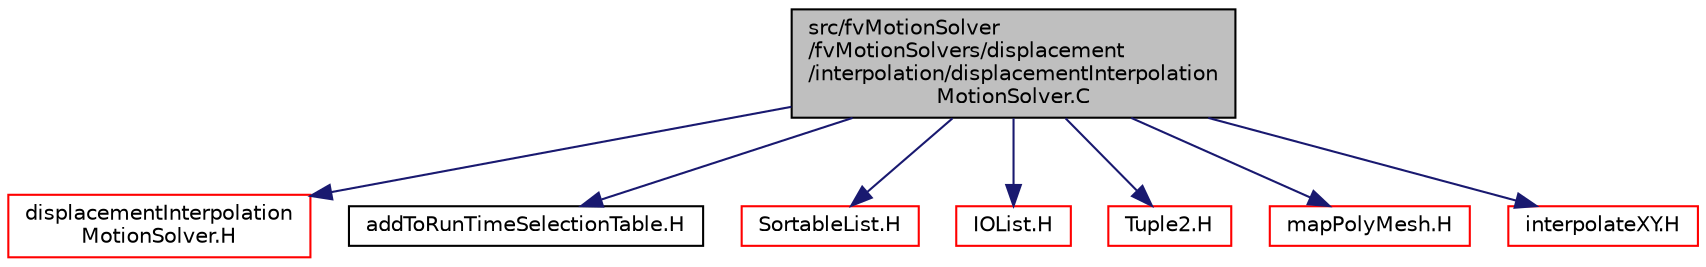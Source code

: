 digraph "src/fvMotionSolver/fvMotionSolvers/displacement/interpolation/displacementInterpolationMotionSolver.C"
{
  bgcolor="transparent";
  edge [fontname="Helvetica",fontsize="10",labelfontname="Helvetica",labelfontsize="10"];
  node [fontname="Helvetica",fontsize="10",shape=record];
  Node1 [label="src/fvMotionSolver\l/fvMotionSolvers/displacement\l/interpolation/displacementInterpolation\lMotionSolver.C",height=0.2,width=0.4,color="black", fillcolor="grey75", style="filled", fontcolor="black"];
  Node1 -> Node2 [color="midnightblue",fontsize="10",style="solid",fontname="Helvetica"];
  Node2 [label="displacementInterpolation\lMotionSolver.H",height=0.2,width=0.4,color="red",URL="$a06297.html"];
  Node1 -> Node3 [color="midnightblue",fontsize="10",style="solid",fontname="Helvetica"];
  Node3 [label="addToRunTimeSelectionTable.H",height=0.2,width=0.4,color="black",URL="$a07966.html",tooltip="Macros for easy insertion into run-time selection tables. "];
  Node1 -> Node4 [color="midnightblue",fontsize="10",style="solid",fontname="Helvetica"];
  Node4 [label="SortableList.H",height=0.2,width=0.4,color="red",URL="$a07789.html"];
  Node1 -> Node5 [color="midnightblue",fontsize="10",style="solid",fontname="Helvetica"];
  Node5 [label="IOList.H",height=0.2,width=0.4,color="red",URL="$a07889.html"];
  Node1 -> Node6 [color="midnightblue",fontsize="10",style="solid",fontname="Helvetica"];
  Node6 [label="Tuple2.H",height=0.2,width=0.4,color="red",URL="$a09179.html"];
  Node1 -> Node7 [color="midnightblue",fontsize="10",style="solid",fontname="Helvetica"];
  Node7 [label="mapPolyMesh.H",height=0.2,width=0.4,color="red",URL="$a08753.html"];
  Node1 -> Node8 [color="midnightblue",fontsize="10",style="solid",fontname="Helvetica"];
  Node8 [label="interpolateXY.H",height=0.2,width=0.4,color="red",URL="$a08344.html",tooltip="Interpolates y values from one curve to another with a different x distribution. "];
}
